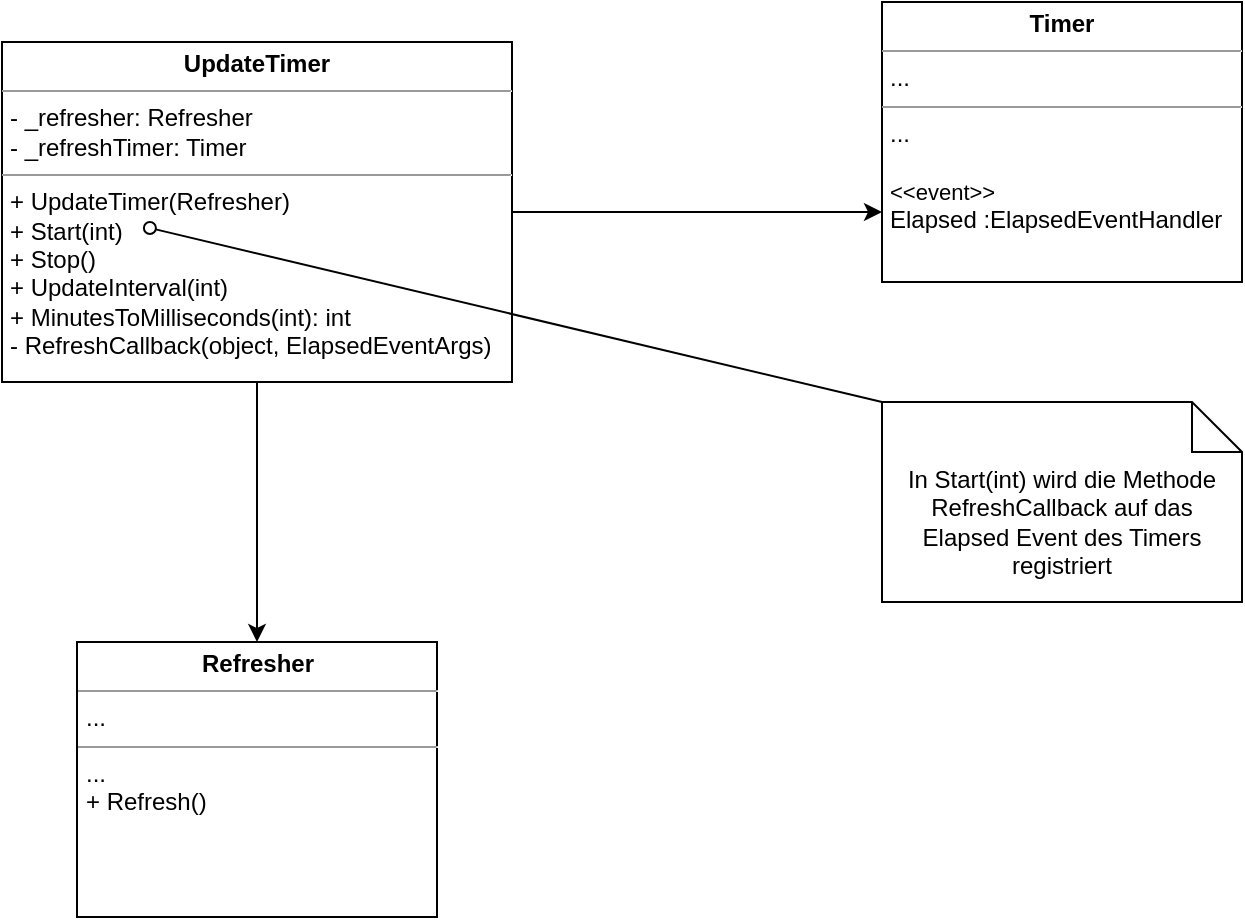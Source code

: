 <mxfile version="13.9.9" type="device"><diagram id="sidRicYlAvPwJBg5u61x" name="Seite-1"><mxGraphModel dx="1422" dy="822" grid="1" gridSize="10" guides="1" tooltips="1" connect="1" arrows="1" fold="1" page="1" pageScale="1" pageWidth="827" pageHeight="1169" math="0" shadow="0"><root><mxCell id="0"/><mxCell id="1" parent="0"/><mxCell id="zwU0DnwInbjshBYdcBEO-1" value="&lt;p style=&quot;margin: 0px ; margin-top: 4px ; text-align: center&quot;&gt;&lt;b&gt;Refresher&lt;/b&gt;&lt;/p&gt;&lt;hr size=&quot;1&quot;&gt;&lt;p style=&quot;margin: 0px ; margin-left: 4px&quot;&gt;...&lt;/p&gt;&lt;hr size=&quot;1&quot;&gt;&lt;p style=&quot;margin: 0px ; margin-left: 4px&quot;&gt;...&lt;/p&gt;&lt;p style=&quot;margin: 0px ; margin-left: 4px&quot;&gt;+ Refresh()&lt;br&gt;&lt;/p&gt;" style="verticalAlign=top;align=left;overflow=fill;fontSize=12;fontFamily=Helvetica;html=1;labelBackgroundColor=none;collapsible=0;" parent="1" vertex="1"><mxGeometry x="147.5" y="540" width="180" height="137.5" as="geometry"><mxRectangle x="610" y="215" width="130" height="80" as="alternateBounds"/></mxGeometry></mxCell><mxCell id="oYpRUkhO_03ATMRD6EDo-3" style="edgeStyle=orthogonalEdgeStyle;rounded=0;orthogonalLoop=1;jettySize=auto;html=1;entryX=0;entryY=0.75;entryDx=0;entryDy=0;" edge="1" parent="1" source="zwU0DnwInbjshBYdcBEO-4" target="oYpRUkhO_03ATMRD6EDo-1"><mxGeometry relative="1" as="geometry"/></mxCell><mxCell id="oYpRUkhO_03ATMRD6EDo-6" style="edgeStyle=orthogonalEdgeStyle;rounded=0;orthogonalLoop=1;jettySize=auto;html=1;" edge="1" parent="1" source="zwU0DnwInbjshBYdcBEO-4" target="zwU0DnwInbjshBYdcBEO-1"><mxGeometry relative="1" as="geometry"><Array as="points"><mxPoint x="238" y="500"/></Array></mxGeometry></mxCell><mxCell id="zwU0DnwInbjshBYdcBEO-4" value="&lt;p style=&quot;margin: 0px ; margin-top: 4px ; text-align: center&quot;&gt;&lt;b&gt;UpdateTimer&lt;/b&gt;&lt;/p&gt;&lt;hr size=&quot;1&quot;&gt;&lt;p style=&quot;margin: 0px ; margin-left: 4px&quot;&gt;- _refresher: Refresher&lt;/p&gt;&lt;p style=&quot;margin: 0px ; margin-left: 4px&quot;&gt;- _refreshTimer: Timer&lt;/p&gt;&lt;hr size=&quot;1&quot;&gt;&lt;p style=&quot;margin: 0px ; margin-left: 4px&quot;&gt;+ UpdateTimer(Refresher)&lt;/p&gt;&lt;p style=&quot;margin: 0px ; margin-left: 4px&quot;&gt;+ Start(int)&lt;/p&gt;&lt;p style=&quot;margin: 0px ; margin-left: 4px&quot;&gt;+ Stop()&lt;/p&gt;&lt;p style=&quot;margin: 0px ; margin-left: 4px&quot;&gt;+ UpdateInterval(int)&lt;/p&gt;&lt;p style=&quot;margin: 0px ; margin-left: 4px&quot;&gt;+ MinutesToMilliseconds(int): int&lt;/p&gt;&lt;p style=&quot;margin: 0px ; margin-left: 4px&quot;&gt;- RefreshCallback(object, ElapsedEventArgs)&lt;/p&gt;" style="verticalAlign=top;align=left;overflow=fill;fontSize=12;fontFamily=Helvetica;html=1;labelBackgroundColor=none;collapsible=0;" parent="1" vertex="1"><mxGeometry x="110" y="240" width="255" height="170" as="geometry"><mxRectangle x="610" y="215" width="130" height="80" as="alternateBounds"/></mxGeometry></mxCell><mxCell id="oYpRUkhO_03ATMRD6EDo-1" value="&lt;p style=&quot;margin: 0px ; margin-top: 4px ; text-align: center&quot;&gt;&lt;b&gt;Timer&lt;/b&gt;&lt;/p&gt;&lt;hr size=&quot;1&quot;&gt;&lt;p style=&quot;margin: 0px ; margin-left: 4px&quot;&gt;...&lt;/p&gt;&lt;hr size=&quot;1&quot;&gt;&lt;p style=&quot;margin: 0px ; margin-left: 4px&quot;&gt;...&lt;/p&gt;&lt;p style=&quot;margin: 0px ; margin-left: 4px&quot;&gt;&lt;br&gt;&lt;/p&gt;&lt;p style=&quot;margin: 0px ; margin-left: 4px&quot;&gt;&lt;font style=&quot;font-size: 11px&quot;&gt;&amp;lt;&amp;lt;event&amp;gt;&amp;gt;&lt;/font&gt;&lt;/p&gt;&lt;p style=&quot;margin: 0px ; margin-left: 4px&quot;&gt;Elapsed :ElapsedEventHandler&lt;/p&gt;" style="verticalAlign=top;align=left;overflow=fill;fontSize=12;fontFamily=Helvetica;html=1;labelBackgroundColor=none;collapsible=0;" vertex="1" parent="1"><mxGeometry x="550" y="220" width="180" height="140" as="geometry"><mxRectangle x="610" y="215" width="130" height="80" as="alternateBounds"/></mxGeometry></mxCell><mxCell id="oYpRUkhO_03ATMRD6EDo-8" value="In Start(int) wird die Methode RefreshCallback auf das Elapsed Event des Timers registriert" style="shape=note2;boundedLbl=1;size=25;verticalAlign=top;align=center;html=1;whiteSpace=wrap;spacingTop=0;spacingLeft=4;spacingRight=4;" vertex="1" parent="1"><mxGeometry x="550" y="420" width="180" height="100" as="geometry"/></mxCell><mxCell id="oYpRUkhO_03ATMRD6EDo-10" value="" style="endArrow=oval;html=1;entryX=0.29;entryY=0.547;entryDx=0;entryDy=0;entryPerimeter=0;startArrow=none;startFill=0;endFill=0;exitX=0;exitY=0;exitDx=0;exitDy=0;exitPerimeter=0;" edge="1" parent="1" source="oYpRUkhO_03ATMRD6EDo-8" target="zwU0DnwInbjshBYdcBEO-4"><mxGeometry width="50" height="50" relative="1" as="geometry"><mxPoint x="140" y="500" as="sourcePoint"/><mxPoint x="190" y="450" as="targetPoint"/></mxGeometry></mxCell></root></mxGraphModel></diagram></mxfile>